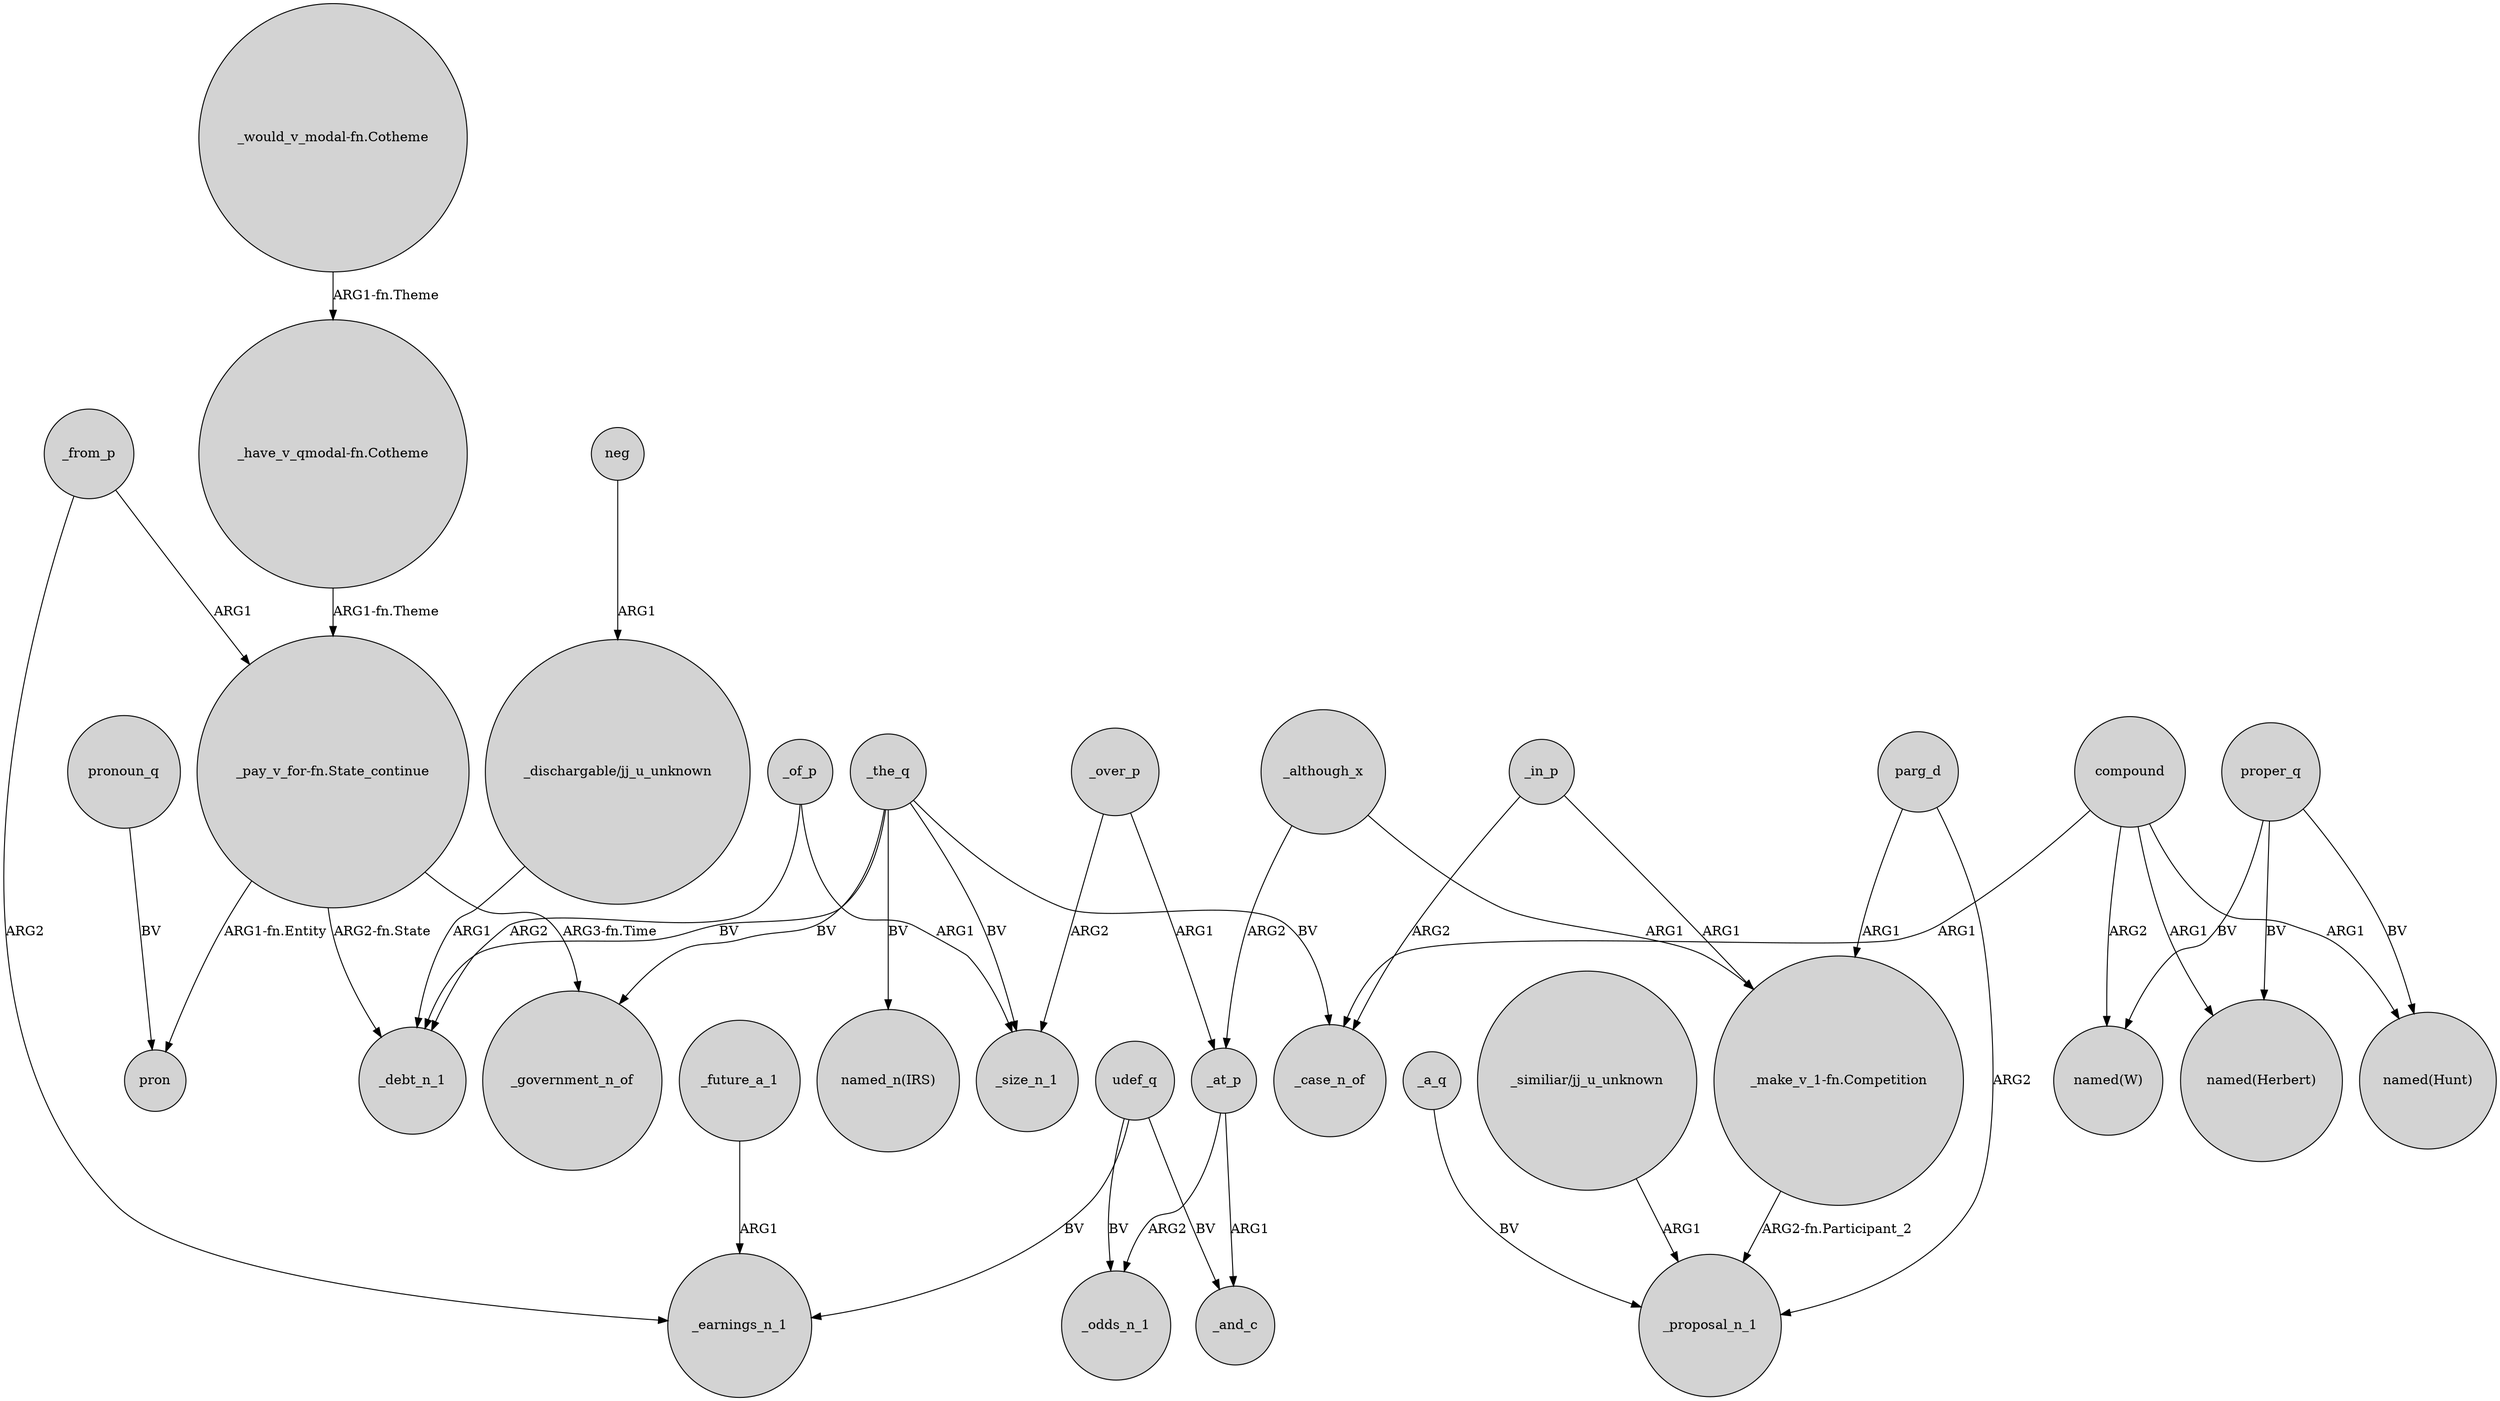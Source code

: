 digraph {
	node [shape=circle style=filled]
	_of_p -> _debt_n_1 [label=ARG2]
	_from_p -> "_pay_v_for-fn.State_continue" [label=ARG1]
	parg_d -> "_make_v_1-fn.Competition" [label=ARG1]
	_over_p -> _size_n_1 [label=ARG2]
	neg -> "_dischargable/jj_u_unknown" [label=ARG1]
	"_dischargable/jj_u_unknown" -> _debt_n_1 [label=ARG1]
	"_make_v_1-fn.Competition" -> _proposal_n_1 [label="ARG2-fn.Participant_2"]
	"_would_v_modal-fn.Cotheme" -> "_have_v_qmodal-fn.Cotheme" [label="ARG1-fn.Theme"]
	_a_q -> _proposal_n_1 [label=BV]
	udef_q -> _and_c [label=BV]
	compound -> _case_n_of [label=ARG1]
	_at_p -> _and_c [label=ARG1]
	"_have_v_qmodal-fn.Cotheme" -> "_pay_v_for-fn.State_continue" [label="ARG1-fn.Theme"]
	pronoun_q -> pron [label=BV]
	_over_p -> _at_p [label=ARG1]
	compound -> "named(W)" [label=ARG2]
	proper_q -> "named(W)" [label=BV]
	udef_q -> _earnings_n_1 [label=BV]
	_future_a_1 -> _earnings_n_1 [label=ARG1]
	udef_q -> _odds_n_1 [label=BV]
	_although_x -> _at_p [label=ARG2]
	"_pay_v_for-fn.State_continue" -> _debt_n_1 [label="ARG2-fn.State"]
	"_similiar/jj_u_unknown" -> _proposal_n_1 [label=ARG1]
	"_pay_v_for-fn.State_continue" -> pron [label="ARG1-fn.Entity"]
	proper_q -> "named(Herbert)" [label=BV]
	_at_p -> _odds_n_1 [label=ARG2]
	compound -> "named(Hunt)" [label=ARG1]
	_of_p -> _size_n_1 [label=ARG1]
	_in_p -> _case_n_of [label=ARG2]
	_the_q -> _government_n_of [label=BV]
	_the_q -> _debt_n_1 [label=BV]
	_the_q -> "named_n(IRS)" [label=BV]
	_although_x -> "_make_v_1-fn.Competition" [label=ARG1]
	proper_q -> "named(Hunt)" [label=BV]
	_the_q -> _size_n_1 [label=BV]
	_the_q -> _case_n_of [label=BV]
	parg_d -> _proposal_n_1 [label=ARG2]
	_in_p -> "_make_v_1-fn.Competition" [label=ARG1]
	_from_p -> _earnings_n_1 [label=ARG2]
	compound -> "named(Herbert)" [label=ARG1]
	"_pay_v_for-fn.State_continue" -> _government_n_of [label="ARG3-fn.Time"]
}
